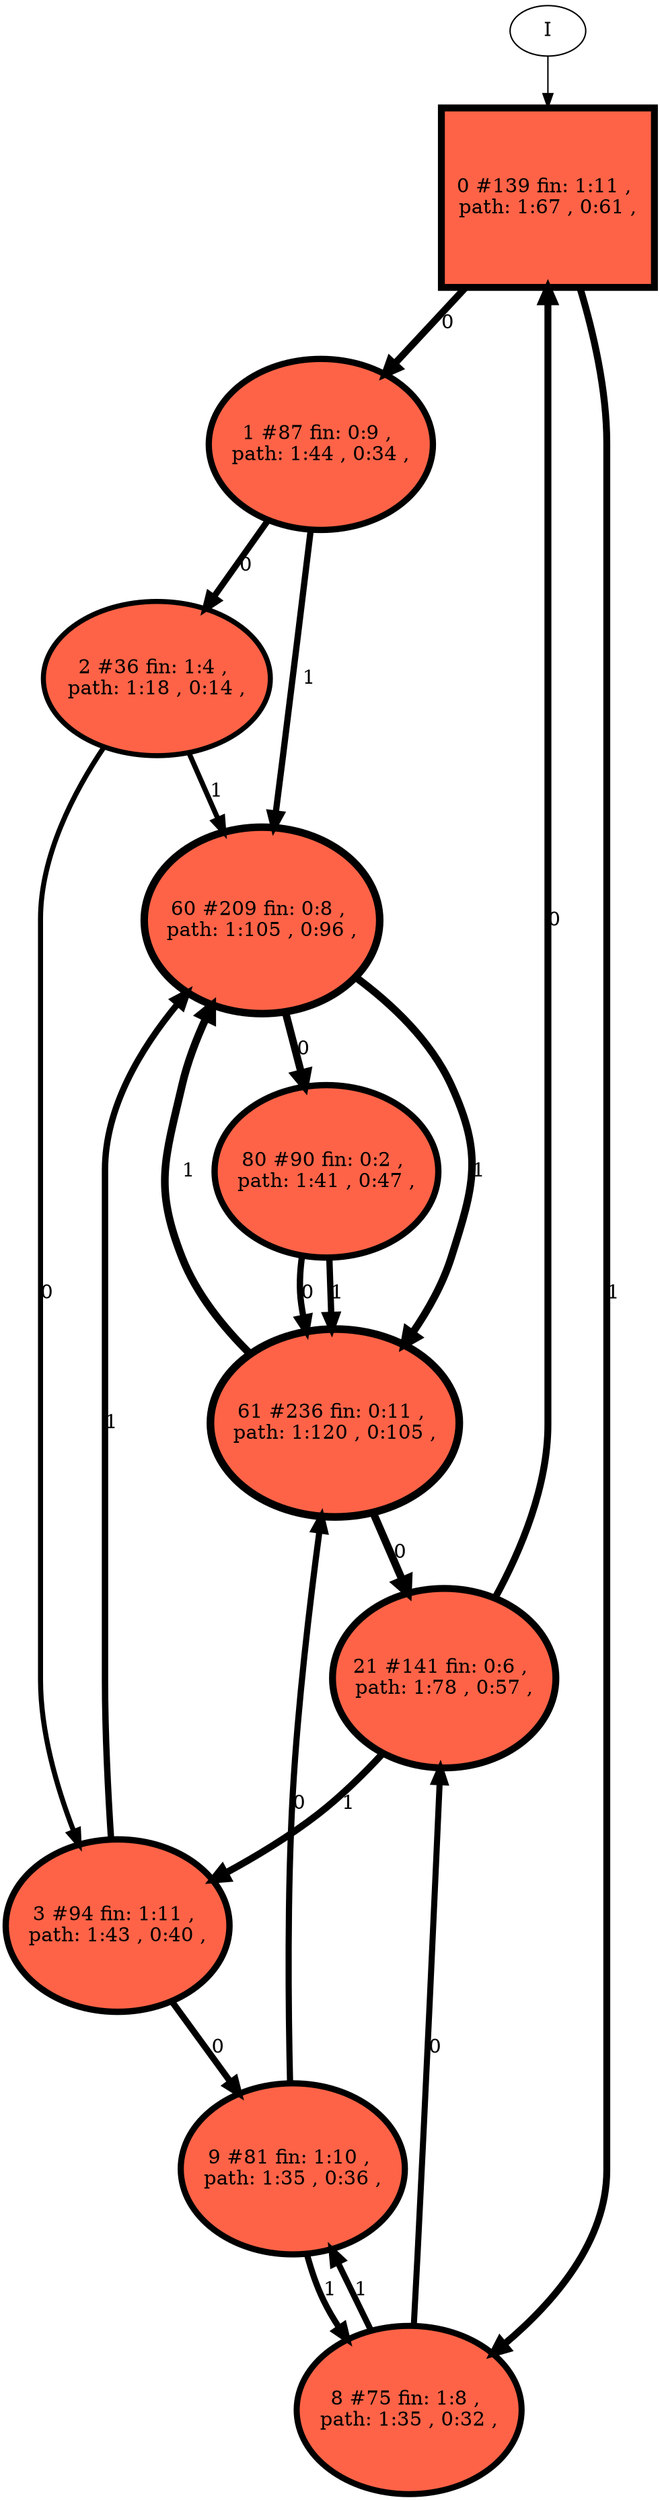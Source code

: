 // produced with flexfringe // 
digraph DFA {
	0 [label="root" shape=box];
		I -> 0;
	0 [ label="0 #139 fin: 1:11 , 
 path: 1:67 , 0:61 , " , style=filled, fillcolor="tomato", width=1.78199, height=1.78199, penwidth=4.94164];
		0 -> 1 [label="0 " , penwidth=4.94164 ];
		0 -> 8 [label="1 " , penwidth=4.94164 ];
	1 [ label="1 #87 fin: 0:9 , 
 path: 1:44 , 0:34 , " , style=filled, fillcolor="tomato", width=1.70062, height=1.70062, penwidth=4.47734];
		1 -> 2 [label="0 " , penwidth=4.47734 ];
		1 -> 60 [label="1 " , penwidth=4.47734 ];
	8 [ label="8 #75 fin: 1:8 , 
 path: 1:35 , 0:32 , " , style=filled, fillcolor="tomato", width=1.67349, height=1.67349, penwidth=4.33073];
		8 -> 21 [label="0 " , penwidth=4.33073 ];
		8 -> 9 [label="1 " , penwidth=4.33073 ];
	2 [ label="2 #36 fin: 1:4 , 
 path: 1:18 , 0:14 , " , style=filled, fillcolor="tomato", width=1.52843, height=1.52843, penwidth=3.61092];
		2 -> 3 [label="0 " , penwidth=3.61092 ];
		2 -> 60 [label="1 " , penwidth=3.61092 ];
	60 [ label="60 #209 fin: 0:8 , 
 path: 1:105 , 0:96 , " , style=filled, fillcolor="tomato", width=1.848, height=1.848, penwidth=5.34711];
		60 -> 80 [label="0 " , penwidth=5.34711 ];
		60 -> 61 [label="1 " , penwidth=5.34711 ];
	21 [ label="21 #141 fin: 0:6 , 
 path: 1:78 , 0:57 , " , style=filled, fillcolor="tomato", width=1.78437, height=1.78437, penwidth=4.95583];
		21 -> 0 [label="0 " , penwidth=4.95583 ];
		21 -> 3 [label="1 " , penwidth=4.95583 ];
	9 [ label="9 #81 fin: 1:10 , 
 path: 1:35 , 0:36 , " , style=filled, fillcolor="tomato", width=1.68764, height=1.68764, penwidth=4.40672];
		9 -> 61 [label="0 " , penwidth=4.40672 ];
		9 -> 8 [label="1 " , penwidth=4.40672 ];
	3 [ label="3 #94 fin: 1:11 , 
 path: 1:43 , 0:40 , " , style=filled, fillcolor="tomato", width=1.7145, height=1.7145, penwidth=4.55388];
		3 -> 9 [label="0 " , penwidth=4.55388 ];
		3 -> 60 [label="1 " , penwidth=4.55388 ];
	80 [ label="80 #90 fin: 0:2 , 
 path: 1:41 , 0:47 , " , style=filled, fillcolor="tomato", width=1.70672, height=1.70672, penwidth=4.51086];
		80 -> 61 [label="0 " , penwidth=4.51086 ];
		80 -> 61 [label="1 " , penwidth=4.51086 ];
	61 [ label="61 #236 fin: 0:11 , 
 path: 1:120 , 0:105 , " , style=filled, fillcolor="tomato", width=1.86688, height=1.86688, penwidth=5.46806];
		61 -> 21 [label="0 " , penwidth=5.46806 ];
		61 -> 60 [label="1 " , penwidth=5.46806 ];
}
